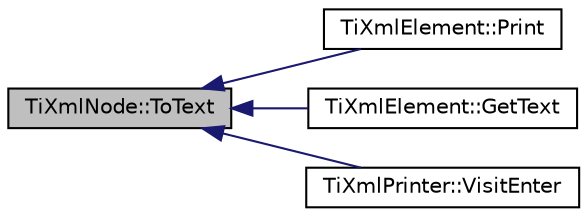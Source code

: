 digraph "TiXmlNode::ToText"
{
  edge [fontname="Helvetica",fontsize="10",labelfontname="Helvetica",labelfontsize="10"];
  node [fontname="Helvetica",fontsize="10",shape=record];
  rankdir="LR";
  Node1 [label="TiXmlNode::ToText",height=0.2,width=0.4,color="black", fillcolor="grey75", style="filled" fontcolor="black"];
  Node1 -> Node2 [dir="back",color="midnightblue",fontsize="10",style="solid",fontname="Helvetica"];
  Node2 [label="TiXmlElement::Print",height=0.2,width=0.4,color="black", fillcolor="white", style="filled",URL="$class_ti_xml_element.html#ad9d0c008866982ab8d9aafae7e14d692"];
  Node1 -> Node3 [dir="back",color="midnightblue",fontsize="10",style="solid",fontname="Helvetica"];
  Node3 [label="TiXmlElement::GetText",height=0.2,width=0.4,color="black", fillcolor="white", style="filled",URL="$class_ti_xml_element.html#aa6dedd8a146acf3b1bc0903deb2d411a"];
  Node1 -> Node4 [dir="back",color="midnightblue",fontsize="10",style="solid",fontname="Helvetica"];
  Node4 [label="TiXmlPrinter::VisitEnter",height=0.2,width=0.4,color="black", fillcolor="white", style="filled",URL="$class_ti_xml_printer.html#a6dccaf5ee4979f13877690afe28721e8",tooltip="Visit an element. "];
}
